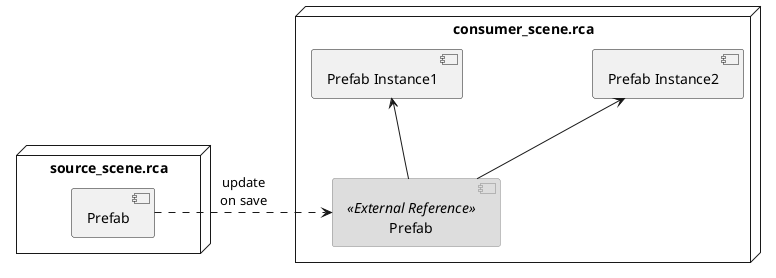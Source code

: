 SPDX-License-Identifier: MPL-2.0

This file is part of Ramses Composer
(see https://github.com/GENIVI/ramses-composer).

This Source Code Form is subject to the terms of the Mozilla Public License, v. 2.0. If a copy of the MPL was not distributed with this file, You can obtain one at http://mozilla.org/MPL/2.0/.

@startuml

skinparam nodesep 130
skinparam component {
    BackgroundColor<<External Reference>> #ddd
    BorderColor<<External Reference>> #888
}

node source_scene.rca {
    component "Prefab" as prefab1
}

node consumer_scene.rca {
    component "Prefab" as prefab2 <<External Reference>>
    component "Prefab Instance1" as instance1
    component "Prefab Instance2" as instance2
}

prefab1 .r.> prefab2 : "update\non save"

prefab2 -u-> instance1
prefab2 -u-> instance2

@enduml
